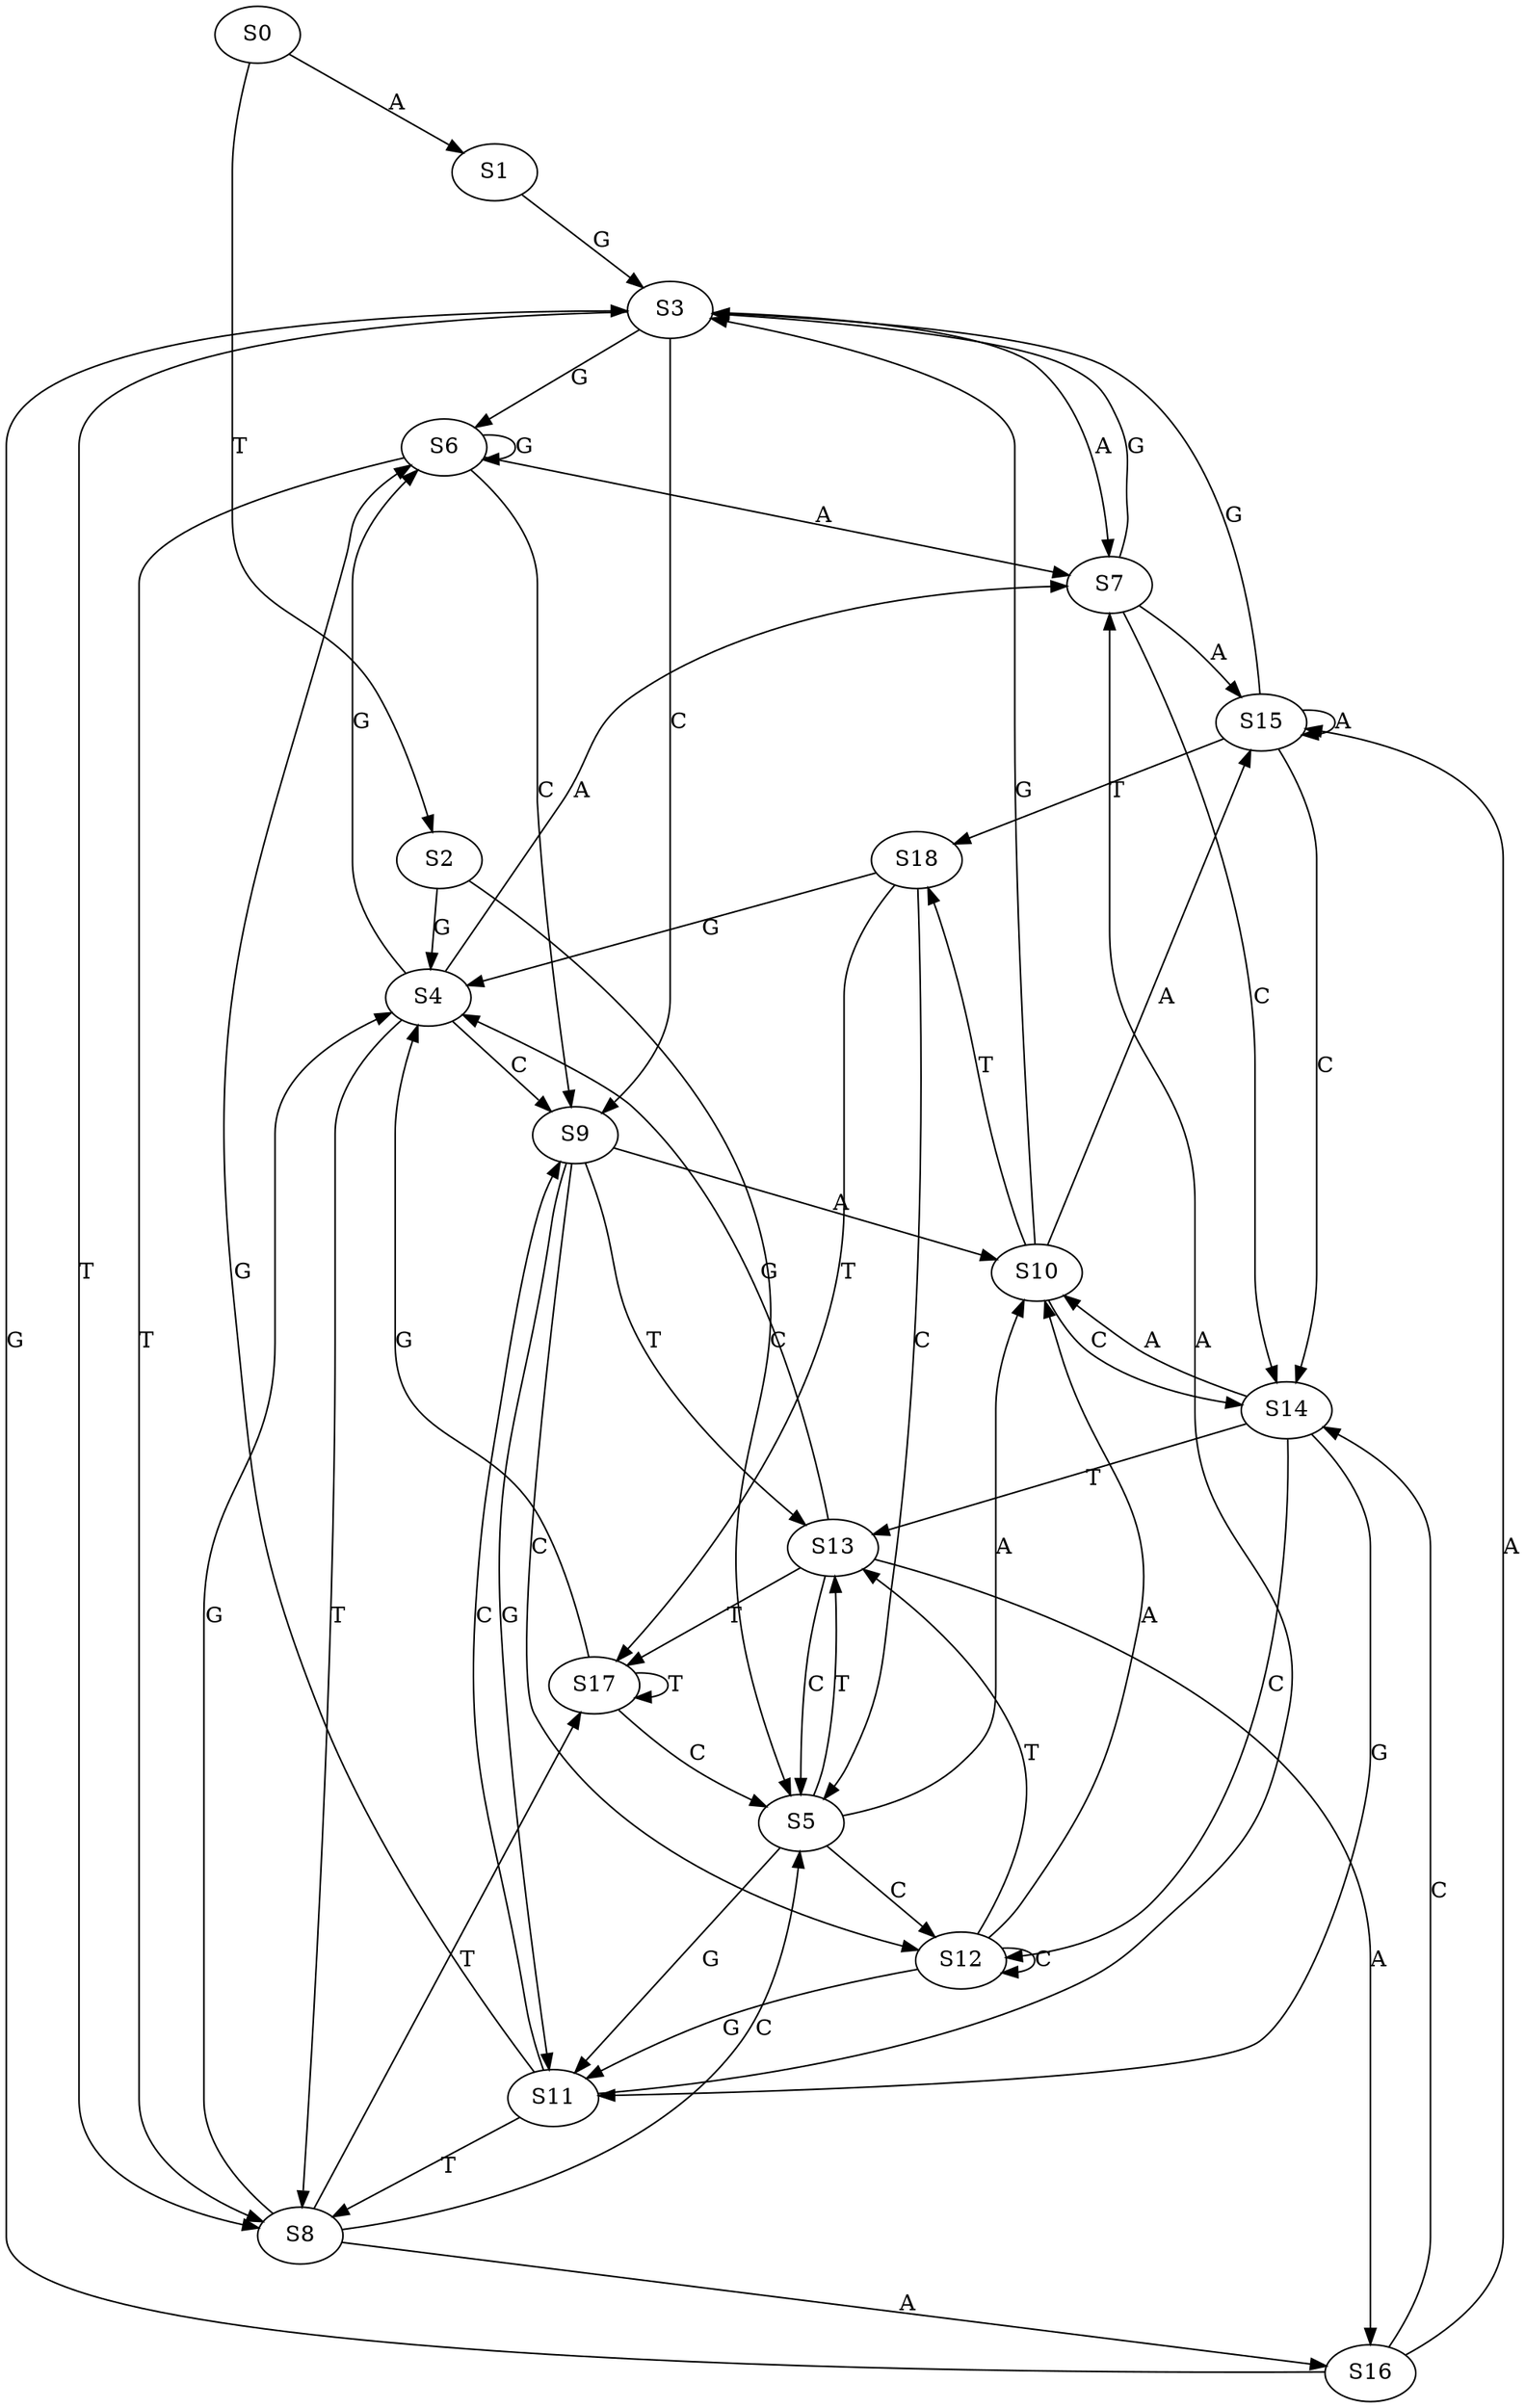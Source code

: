 strict digraph  {
	S0 -> S1 [ label = A ];
	S0 -> S2 [ label = T ];
	S1 -> S3 [ label = G ];
	S2 -> S4 [ label = G ];
	S2 -> S5 [ label = C ];
	S3 -> S6 [ label = G ];
	S3 -> S7 [ label = A ];
	S3 -> S8 [ label = T ];
	S3 -> S9 [ label = C ];
	S4 -> S9 [ label = C ];
	S4 -> S8 [ label = T ];
	S4 -> S7 [ label = A ];
	S4 -> S6 [ label = G ];
	S5 -> S10 [ label = A ];
	S5 -> S11 [ label = G ];
	S5 -> S12 [ label = C ];
	S5 -> S13 [ label = T ];
	S6 -> S8 [ label = T ];
	S6 -> S7 [ label = A ];
	S6 -> S9 [ label = C ];
	S6 -> S6 [ label = G ];
	S7 -> S3 [ label = G ];
	S7 -> S14 [ label = C ];
	S7 -> S15 [ label = A ];
	S8 -> S16 [ label = A ];
	S8 -> S5 [ label = C ];
	S8 -> S4 [ label = G ];
	S8 -> S17 [ label = T ];
	S9 -> S12 [ label = C ];
	S9 -> S13 [ label = T ];
	S9 -> S10 [ label = A ];
	S9 -> S11 [ label = G ];
	S10 -> S15 [ label = A ];
	S10 -> S3 [ label = G ];
	S10 -> S14 [ label = C ];
	S10 -> S18 [ label = T ];
	S11 -> S6 [ label = G ];
	S11 -> S7 [ label = A ];
	S11 -> S8 [ label = T ];
	S11 -> S9 [ label = C ];
	S12 -> S11 [ label = G ];
	S12 -> S13 [ label = T ];
	S12 -> S12 [ label = C ];
	S12 -> S10 [ label = A ];
	S13 -> S5 [ label = C ];
	S13 -> S4 [ label = G ];
	S13 -> S17 [ label = T ];
	S13 -> S16 [ label = A ];
	S14 -> S11 [ label = G ];
	S14 -> S13 [ label = T ];
	S14 -> S12 [ label = C ];
	S14 -> S10 [ label = A ];
	S15 -> S3 [ label = G ];
	S15 -> S14 [ label = C ];
	S15 -> S18 [ label = T ];
	S15 -> S15 [ label = A ];
	S16 -> S3 [ label = G ];
	S16 -> S14 [ label = C ];
	S16 -> S15 [ label = A ];
	S17 -> S4 [ label = G ];
	S17 -> S5 [ label = C ];
	S17 -> S17 [ label = T ];
	S18 -> S4 [ label = G ];
	S18 -> S5 [ label = C ];
	S18 -> S17 [ label = T ];
}
